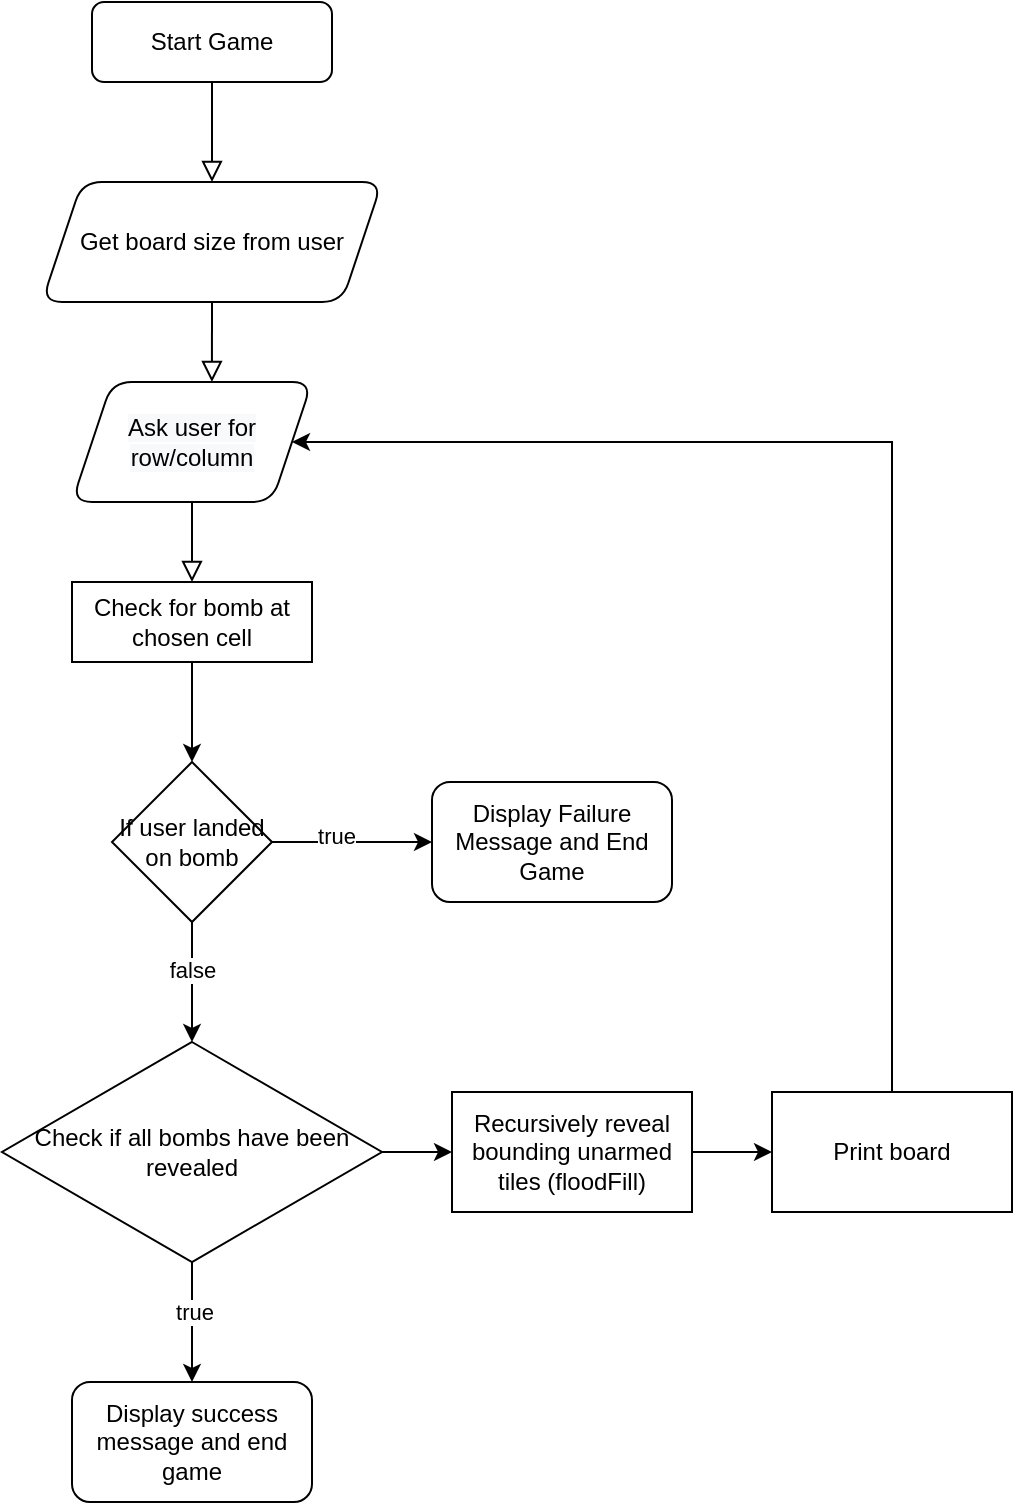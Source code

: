 <mxfile version="13.6.2" type="device"><diagram id="C5RBs43oDa-KdzZeNtuy" name="Page-1"><mxGraphModel dx="1106" dy="1003" grid="1" gridSize="10" guides="1" tooltips="1" connect="1" arrows="1" fold="1" page="1" pageScale="1" pageWidth="827" pageHeight="1169" math="0" shadow="0"><root><mxCell id="WIyWlLk6GJQsqaUBKTNV-0"/><mxCell id="WIyWlLk6GJQsqaUBKTNV-1" parent="WIyWlLk6GJQsqaUBKTNV-0"/><mxCell id="WIyWlLk6GJQsqaUBKTNV-2" value="" style="rounded=0;html=1;jettySize=auto;orthogonalLoop=1;fontSize=11;endArrow=block;endFill=0;endSize=8;strokeWidth=1;shadow=0;labelBackgroundColor=none;edgeStyle=orthogonalEdgeStyle;" parent="WIyWlLk6GJQsqaUBKTNV-1" source="WIyWlLk6GJQsqaUBKTNV-3" edge="1"><mxGeometry relative="1" as="geometry"><mxPoint x="220" y="170" as="targetPoint"/></mxGeometry></mxCell><mxCell id="WIyWlLk6GJQsqaUBKTNV-3" value="Start Game" style="rounded=1;whiteSpace=wrap;html=1;fontSize=12;glass=0;strokeWidth=1;shadow=0;" parent="WIyWlLk6GJQsqaUBKTNV-1" vertex="1"><mxGeometry x="160" y="80" width="120" height="40" as="geometry"/></mxCell><mxCell id="WIyWlLk6GJQsqaUBKTNV-4" value="" style="rounded=0;html=1;jettySize=auto;orthogonalLoop=1;fontSize=11;endArrow=block;endFill=0;endSize=8;strokeWidth=1;shadow=0;labelBackgroundColor=none;edgeStyle=orthogonalEdgeStyle;entryX=0.583;entryY=0;entryDx=0;entryDy=0;entryPerimeter=0;exitX=0.5;exitY=1;exitDx=0;exitDy=0;" parent="WIyWlLk6GJQsqaUBKTNV-1" source="rIlyw5DDK-808y6DRijl-16" target="rIlyw5DDK-808y6DRijl-13" edge="1"><mxGeometry x="0.285" y="5" relative="1" as="geometry"><mxPoint x="-5" y="-5" as="offset"/><mxPoint x="220" y="250" as="sourcePoint"/><mxPoint x="220" y="290" as="targetPoint"/></mxGeometry></mxCell><mxCell id="rIlyw5DDK-808y6DRijl-5" value="" style="edgeStyle=orthogonalEdgeStyle;rounded=0;orthogonalLoop=1;jettySize=auto;html=1;" parent="WIyWlLk6GJQsqaUBKTNV-1" source="WIyWlLk6GJQsqaUBKTNV-11" target="rIlyw5DDK-808y6DRijl-4" edge="1"><mxGeometry relative="1" as="geometry"/></mxCell><mxCell id="WIyWlLk6GJQsqaUBKTNV-11" value="Check for bomb at chosen cell" style="rounded=0;whiteSpace=wrap;html=1;fontSize=12;glass=0;strokeWidth=1;shadow=0;" parent="WIyWlLk6GJQsqaUBKTNV-1" vertex="1"><mxGeometry x="150" y="370" width="120" height="40" as="geometry"/></mxCell><mxCell id="rIlyw5DDK-808y6DRijl-2" value="" style="rounded=0;html=1;jettySize=auto;orthogonalLoop=1;fontSize=11;endArrow=block;endFill=0;endSize=8;strokeWidth=1;shadow=0;labelBackgroundColor=none;edgeStyle=orthogonalEdgeStyle;exitX=0.5;exitY=1;exitDx=0;exitDy=0;" parent="WIyWlLk6GJQsqaUBKTNV-1" source="rIlyw5DDK-808y6DRijl-13" target="WIyWlLk6GJQsqaUBKTNV-11" edge="1"><mxGeometry relative="1" as="geometry"><mxPoint x="220" y="370" as="sourcePoint"/><mxPoint x="220" y="460" as="targetPoint"/><Array as="points"/></mxGeometry></mxCell><mxCell id="rIlyw5DDK-808y6DRijl-7" value="" style="edgeStyle=orthogonalEdgeStyle;rounded=0;orthogonalLoop=1;jettySize=auto;html=1;" parent="WIyWlLk6GJQsqaUBKTNV-1" source="rIlyw5DDK-808y6DRijl-4" target="rIlyw5DDK-808y6DRijl-6" edge="1"><mxGeometry relative="1" as="geometry"/></mxCell><mxCell id="rIlyw5DDK-808y6DRijl-8" value="true" style="edgeLabel;html=1;align=center;verticalAlign=middle;resizable=0;points=[];" parent="rIlyw5DDK-808y6DRijl-7" vertex="1" connectable="0"><mxGeometry x="-0.2" y="3" relative="1" as="geometry"><mxPoint as="offset"/></mxGeometry></mxCell><mxCell id="rIlyw5DDK-808y6DRijl-10" value="" style="edgeStyle=orthogonalEdgeStyle;rounded=0;orthogonalLoop=1;jettySize=auto;html=1;entryX=0.5;entryY=0;entryDx=0;entryDy=0;" parent="WIyWlLk6GJQsqaUBKTNV-1" source="rIlyw5DDK-808y6DRijl-4" target="rIlyw5DDK-808y6DRijl-18" edge="1"><mxGeometry relative="1" as="geometry"><mxPoint x="210" y="610" as="targetPoint"/></mxGeometry></mxCell><mxCell id="rIlyw5DDK-808y6DRijl-17" value="false" style="edgeLabel;html=1;align=center;verticalAlign=middle;resizable=0;points=[];" parent="rIlyw5DDK-808y6DRijl-10" vertex="1" connectable="0"><mxGeometry x="-0.338" y="-4" relative="1" as="geometry"><mxPoint x="4" y="4" as="offset"/></mxGeometry></mxCell><mxCell id="rIlyw5DDK-808y6DRijl-4" value="If user landed on bomb" style="rhombus;whiteSpace=wrap;html=1;rounded=0;shadow=0;strokeWidth=1;glass=0;" parent="WIyWlLk6GJQsqaUBKTNV-1" vertex="1"><mxGeometry x="170" y="460" width="80" height="80" as="geometry"/></mxCell><mxCell id="rIlyw5DDK-808y6DRijl-6" value="Display Failure Message and End Game" style="whiteSpace=wrap;html=1;rounded=1;shadow=0;strokeWidth=1;glass=0;" parent="WIyWlLk6GJQsqaUBKTNV-1" vertex="1"><mxGeometry x="330" y="470" width="120" height="60" as="geometry"/></mxCell><mxCell id="rIlyw5DDK-808y6DRijl-13" value="&lt;meta charset=&quot;utf-8&quot;&gt;&lt;span style=&quot;color: rgb(0, 0, 0); font-family: helvetica; font-size: 12px; font-style: normal; font-weight: 400; letter-spacing: normal; text-align: center; text-indent: 0px; text-transform: none; word-spacing: 0px; background-color: rgb(248, 249, 250); display: inline; float: none;&quot;&gt;Ask user for row/column&lt;/span&gt;" style="shape=parallelogram;perimeter=parallelogramPerimeter;whiteSpace=wrap;html=1;fixedSize=1;rounded=1;" parent="WIyWlLk6GJQsqaUBKTNV-1" vertex="1"><mxGeometry x="150" y="270" width="120" height="60" as="geometry"/></mxCell><mxCell id="rIlyw5DDK-808y6DRijl-16" value="&lt;span&gt;Get board size from user&lt;/span&gt;" style="shape=parallelogram;perimeter=parallelogramPerimeter;whiteSpace=wrap;html=1;fixedSize=1;rounded=1;" parent="WIyWlLk6GJQsqaUBKTNV-1" vertex="1"><mxGeometry x="135" y="170" width="170" height="60" as="geometry"/></mxCell><mxCell id="rIlyw5DDK-808y6DRijl-20" value="" style="edgeStyle=orthogonalEdgeStyle;rounded=0;orthogonalLoop=1;jettySize=auto;html=1;" parent="WIyWlLk6GJQsqaUBKTNV-1" source="rIlyw5DDK-808y6DRijl-18" target="rIlyw5DDK-808y6DRijl-19" edge="1"><mxGeometry relative="1" as="geometry"/></mxCell><mxCell id="rIlyw5DDK-808y6DRijl-21" value="true" style="edgeLabel;html=1;align=center;verticalAlign=middle;resizable=0;points=[];" parent="rIlyw5DDK-808y6DRijl-20" vertex="1" connectable="0"><mxGeometry x="-0.181" y="1" relative="1" as="geometry"><mxPoint as="offset"/></mxGeometry></mxCell><mxCell id="rIlyw5DDK-808y6DRijl-23" value="" style="edgeStyle=orthogonalEdgeStyle;rounded=0;orthogonalLoop=1;jettySize=auto;html=1;entryX=0;entryY=0.5;entryDx=0;entryDy=0;" parent="WIyWlLk6GJQsqaUBKTNV-1" source="rIlyw5DDK-808y6DRijl-18" target="iddmR8-w-1UoGhLLzkRB-0" edge="1"><mxGeometry relative="1" as="geometry"/></mxCell><mxCell id="rIlyw5DDK-808y6DRijl-18" value="&lt;span&gt;Check if all bombs have been revealed&lt;/span&gt;" style="rhombus;whiteSpace=wrap;html=1;rounded=0;" parent="WIyWlLk6GJQsqaUBKTNV-1" vertex="1"><mxGeometry x="115" y="600" width="190" height="110" as="geometry"/></mxCell><mxCell id="rIlyw5DDK-808y6DRijl-19" value="Display success message and end game" style="whiteSpace=wrap;html=1;rounded=1;" parent="WIyWlLk6GJQsqaUBKTNV-1" vertex="1"><mxGeometry x="150" y="770" width="120" height="60" as="geometry"/></mxCell><mxCell id="rIlyw5DDK-808y6DRijl-25" value="" style="edgeStyle=orthogonalEdgeStyle;rounded=0;orthogonalLoop=1;jettySize=auto;html=1;entryX=1;entryY=0.5;entryDx=0;entryDy=0;exitX=0.5;exitY=0;exitDx=0;exitDy=0;" parent="WIyWlLk6GJQsqaUBKTNV-1" source="rIlyw5DDK-808y6DRijl-22" target="rIlyw5DDK-808y6DRijl-13" edge="1"><mxGeometry relative="1" as="geometry"><mxPoint x="560" y="655" as="targetPoint"/><Array as="points"><mxPoint x="560" y="300"/></Array></mxGeometry></mxCell><mxCell id="rIlyw5DDK-808y6DRijl-22" value="Print board" style="whiteSpace=wrap;html=1;rounded=0;" parent="WIyWlLk6GJQsqaUBKTNV-1" vertex="1"><mxGeometry x="500" y="625" width="120" height="60" as="geometry"/></mxCell><mxCell id="iddmR8-w-1UoGhLLzkRB-1" value="" style="edgeStyle=orthogonalEdgeStyle;rounded=0;orthogonalLoop=1;jettySize=auto;html=1;" edge="1" parent="WIyWlLk6GJQsqaUBKTNV-1" source="iddmR8-w-1UoGhLLzkRB-0" target="rIlyw5DDK-808y6DRijl-22"><mxGeometry relative="1" as="geometry"/></mxCell><mxCell id="iddmR8-w-1UoGhLLzkRB-0" value="Recursively reveal bounding unarmed tiles (floodFill)" style="whiteSpace=wrap;html=1;rounded=0;" vertex="1" parent="WIyWlLk6GJQsqaUBKTNV-1"><mxGeometry x="340" y="625" width="120" height="60" as="geometry"/></mxCell></root></mxGraphModel></diagram></mxfile>